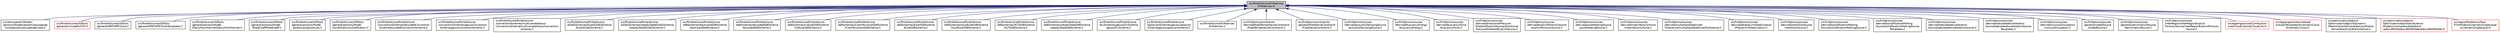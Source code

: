 digraph "src/finiteVolume/fvMatrices/fvMatrices.H"
{
  bgcolor="transparent";
  edge [fontname="Helvetica",fontsize="10",labelfontname="Helvetica",labelfontsize="10"];
  node [fontname="Helvetica",fontsize="10",shape=record];
  Node1 [label="src/finiteVolume/fvMatrices\l/fvMatrices.H",height=0.2,width=0.4,color="black", fillcolor="grey75", style="filled" fontcolor="black"];
  Node1 -> Node2 [dir="back",color="midnightblue",fontsize="10",style="solid",fontname="Helvetica"];
  Node2 [label="src/atmosphericModels\l/porosityModels/powerLawLopesda\lCosta/powerLawLopesdaCosta.C",height=0.2,width=0.4,color="black",URL="$powerLawLopesdaCosta_8C.html"];
  Node1 -> Node3 [dir="back",color="midnightblue",fontsize="10",style="solid",fontname="Helvetica"];
  Node3 [label="src/finiteVolume/cfdTools\l/general/include/fvCFD.H",height=0.2,width=0.4,color="red",URL="$fvCFD_8H.html"];
  Node1 -> Node4 [dir="back",color="midnightblue",fontsize="10",style="solid",fontname="Helvetica"];
  Node4 [label="src/finiteVolume/cfdTools\l/general/MRF/MRFZone.C",height=0.2,width=0.4,color="black",URL="$MRFZone_8C.html"];
  Node1 -> Node5 [dir="back",color="midnightblue",fontsize="10",style="solid",fontname="Helvetica"];
  Node5 [label="src/finiteVolume/cfdTools\l/general/MRF/MRFZoneTemplates.C",height=0.2,width=0.4,color="black",URL="$MRFZoneTemplates_8C.html"];
  Node1 -> Node6 [dir="back",color="midnightblue",fontsize="10",style="solid",fontname="Helvetica"];
  Node6 [label="src/finiteVolume/cfdTools\l/general/porosityModel\l/DarcyForchheimer/DarcyForchheimer.C",height=0.2,width=0.4,color="black",URL="$DarcyForchheimer_8C.html"];
  Node1 -> Node7 [dir="back",color="midnightblue",fontsize="10",style="solid",fontname="Helvetica"];
  Node7 [label="src/finiteVolume/cfdTools\l/general/porosityModel\l/fixedCoeff/fixedCoeff.C",height=0.2,width=0.4,color="black",URL="$fixedCoeff_8C.html"];
  Node1 -> Node8 [dir="back",color="midnightblue",fontsize="10",style="solid",fontname="Helvetica"];
  Node8 [label="src/finiteVolume/cfdTools\l/general/porosityModel\l/powerLaw/powerLaw.C",height=0.2,width=0.4,color="black",URL="$finiteVolume_2cfdTools_2general_2porosityModel_2powerLaw_2powerLaw_8C.html"];
  Node1 -> Node9 [dir="back",color="midnightblue",fontsize="10",style="solid",fontname="Helvetica"];
  Node9 [label="src/finiteVolume/cfdTools\l/general/porosityModel\l/solidification/solidification.C",height=0.2,width=0.4,color="black",URL="$finiteVolume_2cfdTools_2general_2porosityModel_2solidification_2solidification_8C.html"];
  Node1 -> Node10 [dir="back",color="midnightblue",fontsize="10",style="solid",fontname="Helvetica"];
  Node10 [label="src/finiteVolume/finiteVolume\l/convectionSchemes/boundedConvection\lScheme/boundedConvectionScheme.C",height=0.2,width=0.4,color="black",URL="$boundedConvectionScheme_8C.html"];
  Node1 -> Node11 [dir="back",color="midnightblue",fontsize="10",style="solid",fontname="Helvetica"];
  Node11 [label="src/finiteVolume/finiteVolume\l/convectionSchemes/gaussConvection\lScheme/gaussConvectionScheme.C",height=0.2,width=0.4,color="black",URL="$gaussConvectionScheme_8C.html"];
  Node1 -> Node12 [dir="back",color="midnightblue",fontsize="10",style="solid",fontname="Helvetica"];
  Node12 [label="src/finiteVolume/finiteVolume\l/convectionSchemes/multivariateGauss\lConvectionScheme/multivariateGaussConvection\lScheme.C",height=0.2,width=0.4,color="black",URL="$multivariateGaussConvectionScheme_8C.html"];
  Node1 -> Node13 [dir="back",color="midnightblue",fontsize="10",style="solid",fontname="Helvetica"];
  Node13 [label="src/finiteVolume/finiteVolume\l/d2dt2Schemes/EulerD2dt2Scheme\l/EulerD2dt2Scheme.C",height=0.2,width=0.4,color="black",URL="$EulerD2dt2Scheme_8C.html"];
  Node1 -> Node14 [dir="back",color="midnightblue",fontsize="10",style="solid",fontname="Helvetica"];
  Node14 [label="src/finiteVolume/finiteVolume\l/d2dt2Schemes/steadyStateD2dt2Scheme\l/steadyStateD2dt2Scheme.C",height=0.2,width=0.4,color="black",URL="$steadyStateD2dt2Scheme_8C.html"];
  Node1 -> Node15 [dir="back",color="midnightblue",fontsize="10",style="solid",fontname="Helvetica"];
  Node15 [label="src/finiteVolume/finiteVolume\l/ddtSchemes/backwardDdtScheme\l/backwardDdtScheme.C",height=0.2,width=0.4,color="black",URL="$backwardDdtScheme_8C.html"];
  Node1 -> Node16 [dir="back",color="midnightblue",fontsize="10",style="solid",fontname="Helvetica"];
  Node16 [label="src/finiteVolume/finiteVolume\l/ddtSchemes/boundedDdtScheme\l/boundedDdtScheme.C",height=0.2,width=0.4,color="black",URL="$boundedDdtScheme_8C.html"];
  Node1 -> Node17 [dir="back",color="midnightblue",fontsize="10",style="solid",fontname="Helvetica"];
  Node17 [label="src/finiteVolume/finiteVolume\l/ddtSchemes/CoEulerDdtScheme\l/CoEulerDdtScheme.C",height=0.2,width=0.4,color="black",URL="$CoEulerDdtScheme_8C.html"];
  Node1 -> Node18 [dir="back",color="midnightblue",fontsize="10",style="solid",fontname="Helvetica"];
  Node18 [label="src/finiteVolume/finiteVolume\l/ddtSchemes/CrankNicolsonDdtScheme\l/CrankNicolsonDdtScheme.C",height=0.2,width=0.4,color="black",URL="$CrankNicolsonDdtScheme_8C.html"];
  Node1 -> Node19 [dir="back",color="midnightblue",fontsize="10",style="solid",fontname="Helvetica"];
  Node19 [label="src/finiteVolume/finiteVolume\l/ddtSchemes/EulerDdtScheme\l/EulerDdtScheme.C",height=0.2,width=0.4,color="black",URL="$EulerDdtScheme_8C.html"];
  Node1 -> Node20 [dir="back",color="midnightblue",fontsize="10",style="solid",fontname="Helvetica"];
  Node20 [label="src/finiteVolume/finiteVolume\l/ddtSchemes/localEulerDdtScheme\l/localEulerDdtScheme.C",height=0.2,width=0.4,color="black",URL="$localEulerDdtScheme_8C.html"];
  Node1 -> Node21 [dir="back",color="midnightblue",fontsize="10",style="solid",fontname="Helvetica"];
  Node21 [label="src/finiteVolume/finiteVolume\l/ddtSchemes/SLTSDdtScheme\l/SLTSDdtScheme.C",height=0.2,width=0.4,color="black",URL="$SLTSDdtScheme_8C.html"];
  Node1 -> Node22 [dir="back",color="midnightblue",fontsize="10",style="solid",fontname="Helvetica"];
  Node22 [label="src/finiteVolume/finiteVolume\l/ddtSchemes/steadyStateDdtScheme\l/steadyStateDdtScheme.C",height=0.2,width=0.4,color="black",URL="$steadyStateDdtScheme_8C.html"];
  Node1 -> Node23 [dir="back",color="midnightblue",fontsize="10",style="solid",fontname="Helvetica"];
  Node23 [label="src/finiteVolume/finiteVolume\l/divSchemes/gaussDivScheme\l/gaussDivScheme.C",height=0.2,width=0.4,color="black",URL="$gaussDivScheme_8C.html"];
  Node1 -> Node24 [dir="back",color="midnightblue",fontsize="10",style="solid",fontname="Helvetica"];
  Node24 [label="src/finiteVolume/finiteVolume\l/laplacianSchemes/gaussLaplacian\lScheme/gaussLaplacianScheme.C",height=0.2,width=0.4,color="black",URL="$gaussLaplacianScheme_8C.html"];
  Node1 -> Node25 [dir="back",color="midnightblue",fontsize="10",style="solid",fontname="Helvetica"];
  Node25 [label="src/finiteVolume/fvMatrices\l/fvMatrices.C",height=0.2,width=0.4,color="black",URL="$fvMatrices_8C.html",tooltip="Finite-Volume matrix member static data members. "];
  Node1 -> Node26 [dir="back",color="midnightblue",fontsize="10",style="solid",fontname="Helvetica"];
  Node26 [label="src/fvOptions/constraints\l/derived/fixedTemperatureConstraint\l/fixedTemperatureConstraint.C",height=0.2,width=0.4,color="black",URL="$fixedTemperatureConstraint_8C.html"];
  Node1 -> Node27 [dir="back",color="midnightblue",fontsize="10",style="solid",fontname="Helvetica"];
  Node27 [label="src/fvOptions/constraints\l/general/fixedValueConstraint\l/FixedValueConstraint.C",height=0.2,width=0.4,color="black",URL="$FixedValueConstraint_8C.html"];
  Node1 -> Node28 [dir="back",color="midnightblue",fontsize="10",style="solid",fontname="Helvetica"];
  Node28 [label="src/fvOptions/sources\l/derived/acousticDampingSource\l/acousticDampingSource.C",height=0.2,width=0.4,color="black",URL="$acousticDampingSource_8C.html"];
  Node1 -> Node29 [dir="back",color="midnightblue",fontsize="10",style="solid",fontname="Helvetica"];
  Node29 [label="src/fvOptions/sources\l/derived/buoyancyEnergy\l/buoyancyEnergy.C",height=0.2,width=0.4,color="black",URL="$buoyancyEnergy_8C.html"];
  Node1 -> Node30 [dir="back",color="midnightblue",fontsize="10",style="solid",fontname="Helvetica"];
  Node30 [label="src/fvOptions/sources\l/derived/buoyancyForce\l/buoyancyForce.C",height=0.2,width=0.4,color="black",URL="$buoyancyForce_8C.html"];
  Node1 -> Node31 [dir="back",color="midnightblue",fontsize="10",style="solid",fontname="Helvetica"];
  Node31 [label="src/fvOptions/sources\l/derived/directionalPressure\lGradientExplicitSource/directional\lPressureGradientExplicitSource.C",height=0.2,width=0.4,color="black",URL="$directionalPressureGradientExplicitSource_8C.html"];
  Node1 -> Node32 [dir="back",color="midnightblue",fontsize="10",style="solid",fontname="Helvetica"];
  Node32 [label="src/fvOptions/sources\l/derived/explicitPorositySource\l/explicitPorositySource.C",height=0.2,width=0.4,color="black",URL="$explicitPorositySource_8C.html"];
  Node1 -> Node33 [dir="back",color="midnightblue",fontsize="10",style="solid",fontname="Helvetica"];
  Node33 [label="src/fvOptions/sources\l/derived/jouleHeatingSource\l/jouleHeatingSource.C",height=0.2,width=0.4,color="black",URL="$jouleHeatingSource_8C.html"];
  Node1 -> Node34 [dir="back",color="midnightblue",fontsize="10",style="solid",fontname="Helvetica"];
  Node34 [label="src/fvOptions/sources\l/derived/meanVelocityForce\l/meanVelocityForce.C",height=0.2,width=0.4,color="black",URL="$meanVelocityForce_8C.html"];
  Node1 -> Node35 [dir="back",color="midnightblue",fontsize="10",style="solid",fontname="Helvetica"];
  Node35 [label="src/fvOptions/sources\l/derived/multiphaseStabilized\lTurbulence/multiphaseStabilizedTurbulence.C",height=0.2,width=0.4,color="black",URL="$multiphaseStabilizedTurbulence_8C.html"];
  Node1 -> Node36 [dir="back",color="midnightblue",fontsize="10",style="solid",fontname="Helvetica"];
  Node36 [label="src/fvOptions/sources\l/derived/phaseLimitStabilization\l/PhaseLimitStabilization.C",height=0.2,width=0.4,color="black",URL="$PhaseLimitStabilization_8C.html"];
  Node1 -> Node37 [dir="back",color="midnightblue",fontsize="10",style="solid",fontname="Helvetica"];
  Node37 [label="src/fvOptions/sources\l/derived/rotorDiskSource\l/rotorDiskSource.C",height=0.2,width=0.4,color="black",URL="$rotorDiskSource_8C.html"];
  Node1 -> Node38 [dir="back",color="midnightblue",fontsize="10",style="solid",fontname="Helvetica"];
  Node38 [label="src/fvOptions/sources\l/derived/solidificationMelting\lSource/solidificationMeltingSource.C",height=0.2,width=0.4,color="black",URL="$solidificationMeltingSource_8C.html"];
  Node1 -> Node39 [dir="back",color="midnightblue",fontsize="10",style="solid",fontname="Helvetica"];
  Node39 [label="src/fvOptions/sources\l/derived/solidificationMelting\lSource/solidificationMeltingSource\lTemplates.C",height=0.2,width=0.4,color="black",URL="$solidificationMeltingSourceTemplates_8C.html"];
  Node1 -> Node40 [dir="back",color="midnightblue",fontsize="10",style="solid",fontname="Helvetica"];
  Node40 [label="src/fvOptions/sources\l/derived/tabulatedAcceleration\lSource/tabulatedAccelerationSource.C",height=0.2,width=0.4,color="black",URL="$tabulatedAccelerationSource_8C.html"];
  Node1 -> Node41 [dir="back",color="midnightblue",fontsize="10",style="solid",fontname="Helvetica"];
  Node41 [label="src/fvOptions/sources\l/derived/tabulatedAcceleration\lSource/tabulatedAccelerationSource\lTemplates.C",height=0.2,width=0.4,color="black",URL="$tabulatedAccelerationSourceTemplates_8C.html"];
  Node1 -> Node42 [dir="back",color="midnightblue",fontsize="10",style="solid",fontname="Helvetica"];
  Node42 [label="src/fvOptions/sources\l/derived/viscousDissipation\l/viscousDissipation.C",height=0.2,width=0.4,color="black",URL="$viscousDissipation_8C.html"];
  Node1 -> Node43 [dir="back",color="midnightblue",fontsize="10",style="solid",fontname="Helvetica"];
  Node43 [label="src/fvOptions/sources\l/general/codedSource\l/CodedSource.C",height=0.2,width=0.4,color="black",URL="$CodedSource_8C.html"];
  Node1 -> Node44 [dir="back",color="midnightblue",fontsize="10",style="solid",fontname="Helvetica"];
  Node44 [label="src/fvOptions/sources\l/general/semiImplicitSource\l/SemiImplicitSource.C",height=0.2,width=0.4,color="black",URL="$SemiImplicitSource_8C.html"];
  Node1 -> Node45 [dir="back",color="midnightblue",fontsize="10",style="solid",fontname="Helvetica"];
  Node45 [label="src/fvOptions/sources\l/interRegion/interRegionExplicit\lPorositySource/interRegionExplicitPorosity\lSource.C",height=0.2,width=0.4,color="black",URL="$interRegionExplicitPorositySource_8C.html"];
  Node1 -> Node46 [dir="back",color="midnightblue",fontsize="10",style="solid",fontname="Helvetica"];
  Node46 [label="src/lagrangian/coalCombustion\l/coalCloudList/coalCloudListI.H",height=0.2,width=0.4,color="red",URL="$coalCloudListI_8H.html"];
  Node1 -> Node47 [dir="back",color="midnightblue",fontsize="10",style="solid",fontname="Helvetica"];
  Node47 [label="src/lagrangian/intermediate\l/clouds/Templates/KinematicCloud\l/KinematicCloud.H",height=0.2,width=0.4,color="red",URL="$KinematicCloud_8H.html"];
  Node1 -> Node48 [dir="back",color="midnightblue",fontsize="10",style="solid",fontname="Helvetica"];
  Node48 [label="src/optimisation/adjoint\lOptimisation/adjoint/dynamic\lMesh/motionSolver/elasticityMotion\lSolver/elasticityMotionSolver.C",height=0.2,width=0.4,color="black",URL="$elasticityMotionSolver_8C.html"];
  Node1 -> Node49 [dir="back",color="midnightblue",fontsize="10",style="solid",fontname="Helvetica"];
  Node49 [label="src/optimisation/adjoint\lOptimisation/adjoint/turbulence\lModels/incompressibleAdjoint\l/adjointRAS/adjointRASModel/adjointRASModel.H",height=0.2,width=0.4,color="red",URL="$adjointRASModel_8H.html"];
  Node1 -> Node50 [dir="back",color="midnightblue",fontsize="10",style="solid",fontname="Helvetica"];
  Node50 [label="src/regionModels/surface\lFilmModels/kinematicSingleLayer\l/kinematicSingleLayer.H",height=0.2,width=0.4,color="red",URL="$kinematicSingleLayer_8H.html"];
}
